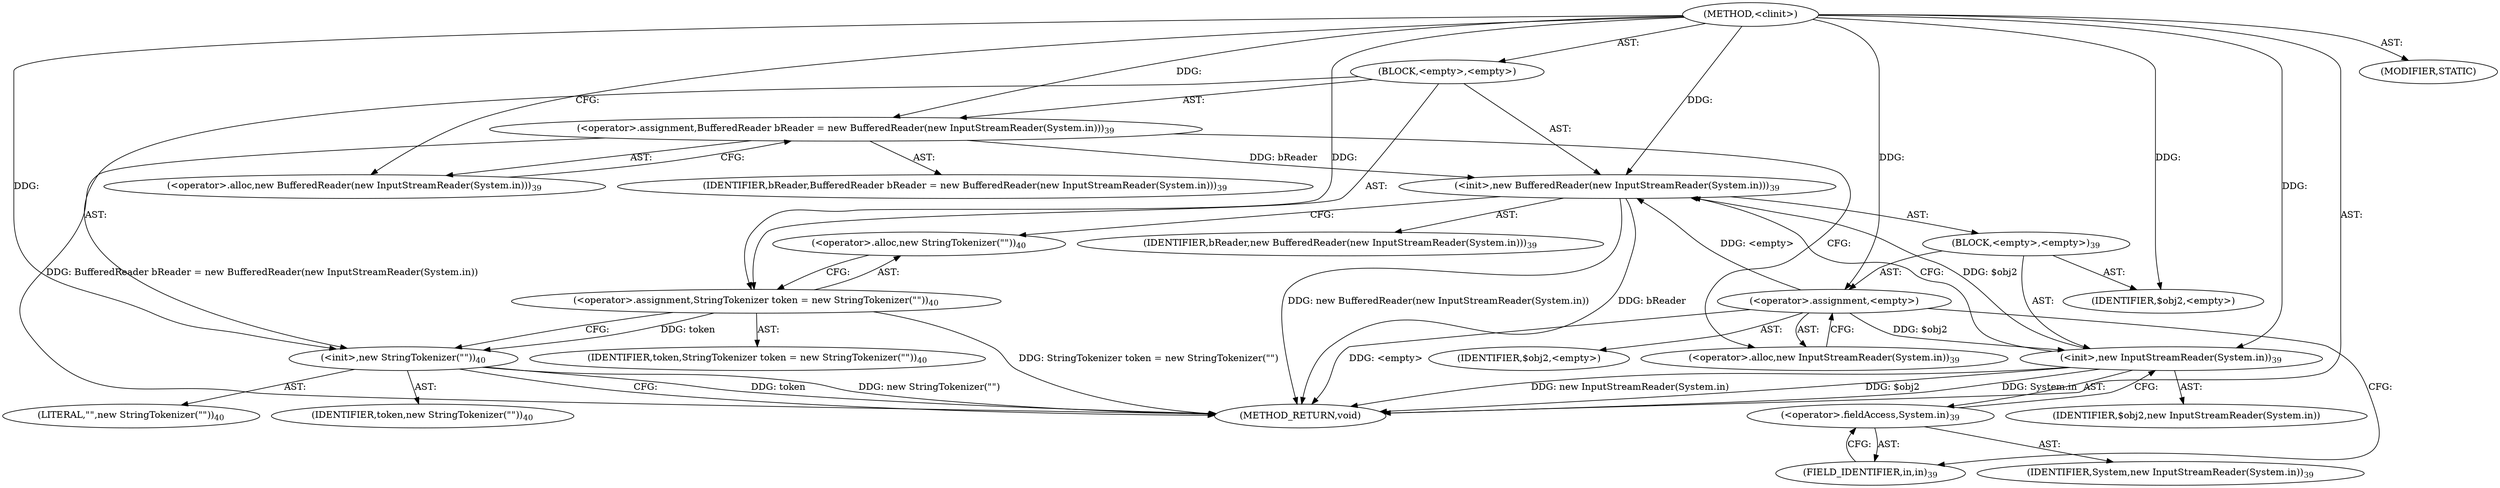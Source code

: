digraph "&lt;clinit&gt;" {  
"325" [label = <(METHOD,&lt;clinit&gt;)> ]
"326" [label = <(BLOCK,&lt;empty&gt;,&lt;empty&gt;)> ]
"327" [label = <(&lt;operator&gt;.assignment,BufferedReader bReader = new BufferedReader(new InputStreamReader(System.in)))<SUB>39</SUB>> ]
"328" [label = <(IDENTIFIER,bReader,BufferedReader bReader = new BufferedReader(new InputStreamReader(System.in)))<SUB>39</SUB>> ]
"329" [label = <(&lt;operator&gt;.alloc,new BufferedReader(new InputStreamReader(System.in)))<SUB>39</SUB>> ]
"330" [label = <(&lt;init&gt;,new BufferedReader(new InputStreamReader(System.in)))<SUB>39</SUB>> ]
"5" [label = <(IDENTIFIER,bReader,new BufferedReader(new InputStreamReader(System.in)))<SUB>39</SUB>> ]
"331" [label = <(BLOCK,&lt;empty&gt;,&lt;empty&gt;)<SUB>39</SUB>> ]
"332" [label = <(&lt;operator&gt;.assignment,&lt;empty&gt;)> ]
"333" [label = <(IDENTIFIER,$obj2,&lt;empty&gt;)> ]
"334" [label = <(&lt;operator&gt;.alloc,new InputStreamReader(System.in))<SUB>39</SUB>> ]
"335" [label = <(&lt;init&gt;,new InputStreamReader(System.in))<SUB>39</SUB>> ]
"336" [label = <(IDENTIFIER,$obj2,new InputStreamReader(System.in))> ]
"337" [label = <(&lt;operator&gt;.fieldAccess,System.in)<SUB>39</SUB>> ]
"338" [label = <(IDENTIFIER,System,new InputStreamReader(System.in))<SUB>39</SUB>> ]
"339" [label = <(FIELD_IDENTIFIER,in,in)<SUB>39</SUB>> ]
"340" [label = <(IDENTIFIER,$obj2,&lt;empty&gt;)> ]
"341" [label = <(&lt;operator&gt;.assignment,StringTokenizer token = new StringTokenizer(&quot;&quot;))<SUB>40</SUB>> ]
"342" [label = <(IDENTIFIER,token,StringTokenizer token = new StringTokenizer(&quot;&quot;))<SUB>40</SUB>> ]
"343" [label = <(&lt;operator&gt;.alloc,new StringTokenizer(&quot;&quot;))<SUB>40</SUB>> ]
"344" [label = <(&lt;init&gt;,new StringTokenizer(&quot;&quot;))<SUB>40</SUB>> ]
"7" [label = <(IDENTIFIER,token,new StringTokenizer(&quot;&quot;))<SUB>40</SUB>> ]
"345" [label = <(LITERAL,&quot;&quot;,new StringTokenizer(&quot;&quot;))<SUB>40</SUB>> ]
"346" [label = <(MODIFIER,STATIC)> ]
"347" [label = <(METHOD_RETURN,void)> ]
  "325" -> "326"  [ label = "AST: "] 
  "325" -> "346"  [ label = "AST: "] 
  "325" -> "347"  [ label = "AST: "] 
  "326" -> "327"  [ label = "AST: "] 
  "326" -> "330"  [ label = "AST: "] 
  "326" -> "341"  [ label = "AST: "] 
  "326" -> "344"  [ label = "AST: "] 
  "327" -> "328"  [ label = "AST: "] 
  "327" -> "329"  [ label = "AST: "] 
  "330" -> "5"  [ label = "AST: "] 
  "330" -> "331"  [ label = "AST: "] 
  "331" -> "332"  [ label = "AST: "] 
  "331" -> "335"  [ label = "AST: "] 
  "331" -> "340"  [ label = "AST: "] 
  "332" -> "333"  [ label = "AST: "] 
  "332" -> "334"  [ label = "AST: "] 
  "335" -> "336"  [ label = "AST: "] 
  "335" -> "337"  [ label = "AST: "] 
  "337" -> "338"  [ label = "AST: "] 
  "337" -> "339"  [ label = "AST: "] 
  "341" -> "342"  [ label = "AST: "] 
  "341" -> "343"  [ label = "AST: "] 
  "344" -> "7"  [ label = "AST: "] 
  "344" -> "345"  [ label = "AST: "] 
  "327" -> "334"  [ label = "CFG: "] 
  "330" -> "343"  [ label = "CFG: "] 
  "341" -> "344"  [ label = "CFG: "] 
  "344" -> "347"  [ label = "CFG: "] 
  "329" -> "327"  [ label = "CFG: "] 
  "343" -> "341"  [ label = "CFG: "] 
  "332" -> "339"  [ label = "CFG: "] 
  "335" -> "330"  [ label = "CFG: "] 
  "334" -> "332"  [ label = "CFG: "] 
  "337" -> "335"  [ label = "CFG: "] 
  "339" -> "337"  [ label = "CFG: "] 
  "325" -> "329"  [ label = "CFG: "] 
  "327" -> "347"  [ label = "DDG: BufferedReader bReader = new BufferedReader(new InputStreamReader(System.in))"] 
  "330" -> "347"  [ label = "DDG: bReader"] 
  "332" -> "347"  [ label = "DDG: &lt;empty&gt;"] 
  "335" -> "347"  [ label = "DDG: $obj2"] 
  "335" -> "347"  [ label = "DDG: System.in"] 
  "335" -> "347"  [ label = "DDG: new InputStreamReader(System.in)"] 
  "330" -> "347"  [ label = "DDG: new BufferedReader(new InputStreamReader(System.in))"] 
  "341" -> "347"  [ label = "DDG: StringTokenizer token = new StringTokenizer(&quot;&quot;)"] 
  "344" -> "347"  [ label = "DDG: token"] 
  "344" -> "347"  [ label = "DDG: new StringTokenizer(&quot;&quot;)"] 
  "325" -> "327"  [ label = "DDG: "] 
  "325" -> "341"  [ label = "DDG: "] 
  "327" -> "330"  [ label = "DDG: bReader"] 
  "325" -> "330"  [ label = "DDG: "] 
  "332" -> "330"  [ label = "DDG: &lt;empty&gt;"] 
  "335" -> "330"  [ label = "DDG: $obj2"] 
  "341" -> "344"  [ label = "DDG: token"] 
  "325" -> "344"  [ label = "DDG: "] 
  "325" -> "332"  [ label = "DDG: "] 
  "325" -> "340"  [ label = "DDG: "] 
  "332" -> "335"  [ label = "DDG: $obj2"] 
  "325" -> "335"  [ label = "DDG: "] 
}
